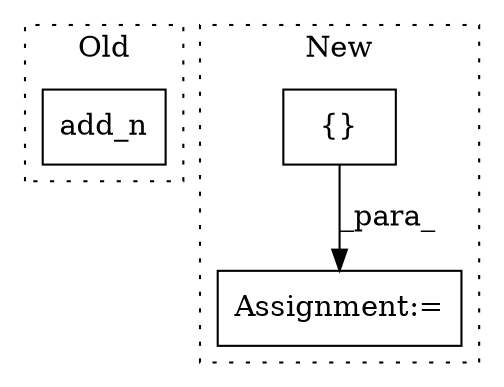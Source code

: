 digraph G {
subgraph cluster0 {
1 [label="add_n" a="32" s="1432,1441" l="6,1" shape="box"];
label = "Old";
style="dotted";
}
subgraph cluster1 {
2 [label="{}" a="4" s="1255" l="2" shape="box"];
3 [label="Assignment:=" a="7" s="1897" l="1" shape="box"];
label = "New";
style="dotted";
}
2 -> 3 [label="_para_"];
}